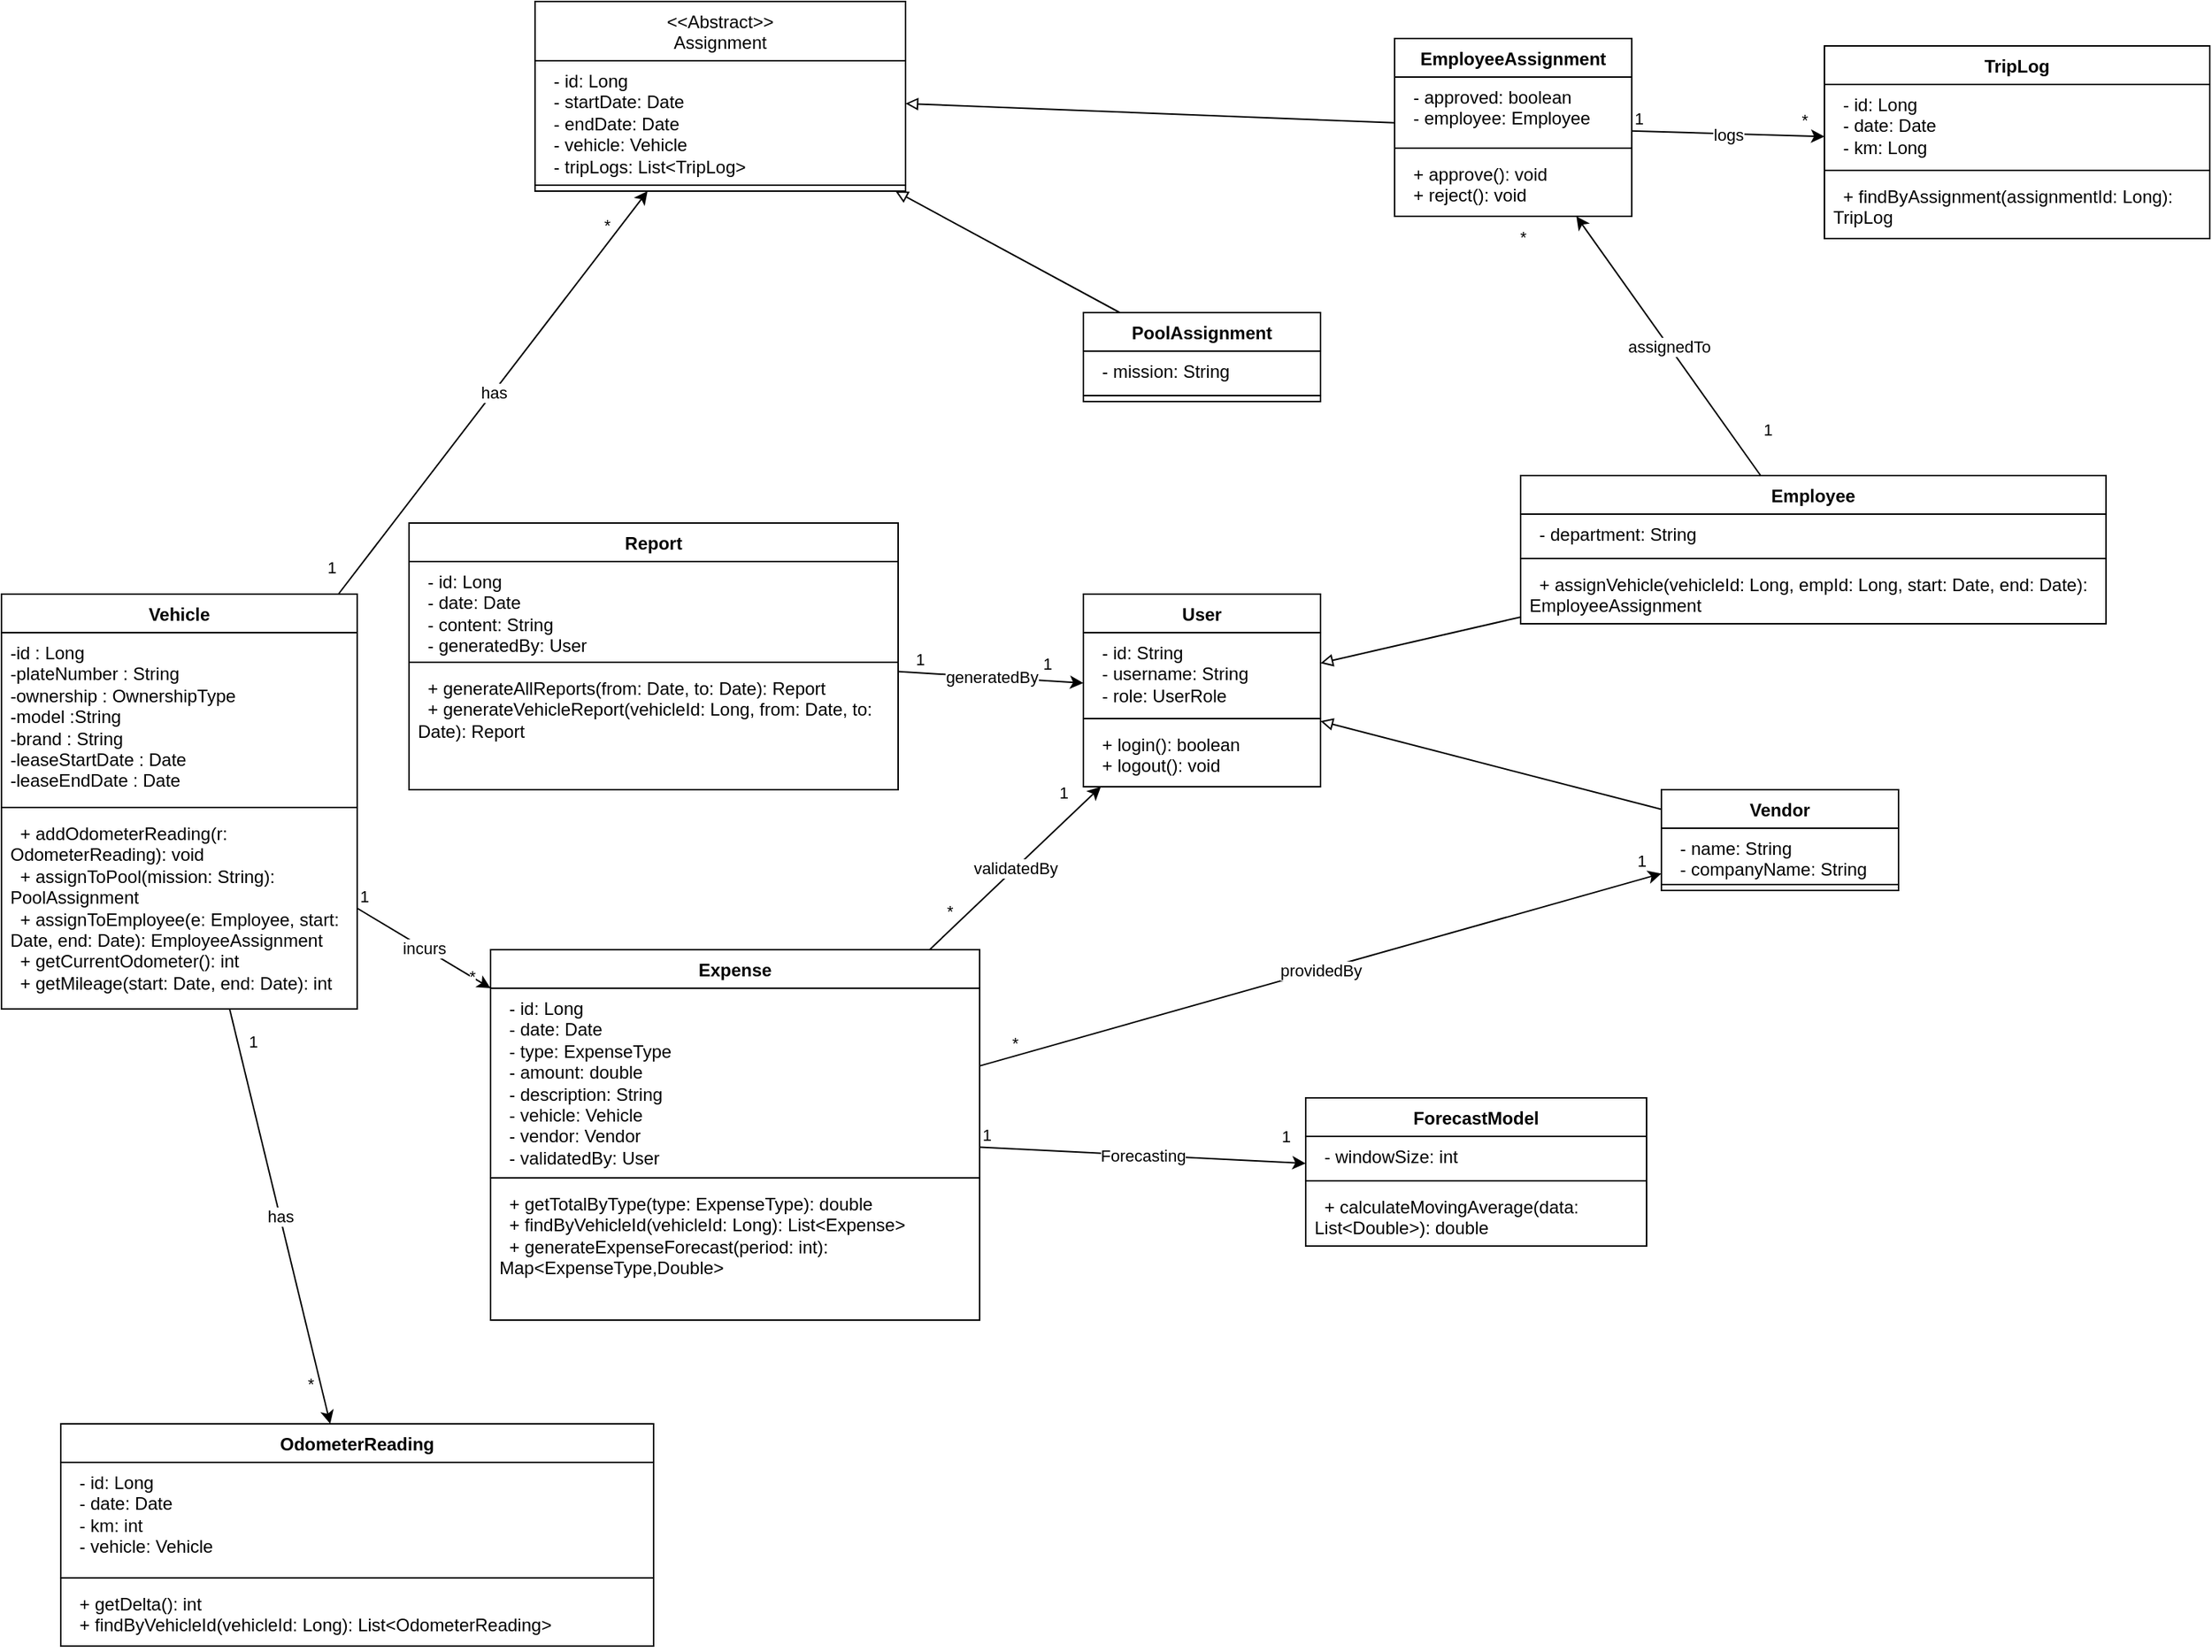 <mxfile version="27.0.3">
  <diagram name="Page-1" id="mmaIU_BT3ZasT8Kuqj6s">
    <mxGraphModel dx="1289" dy="1815" grid="1" gridSize="10" guides="1" tooltips="1" connect="1" arrows="1" fold="1" page="1" pageScale="1" pageWidth="850" pageHeight="1100" math="0" shadow="0">
      <root>
        <mxCell id="0" />
        <mxCell id="1" parent="0" />
        <mxCell id="Icxeci1pG1sWBom1-_w5-1" value="Vehicle" style="swimlane;fontStyle=1;align=center;verticalAlign=top;childLayout=stackLayout;horizontal=1;startSize=26;horizontalStack=0;resizeParent=1;resizeParentMax=0;resizeLast=0;collapsible=1;marginBottom=0;whiteSpace=wrap;html=1;" vertex="1" parent="1">
          <mxGeometry x="120" width="240" height="280" as="geometry" />
        </mxCell>
        <mxCell id="Icxeci1pG1sWBom1-_w5-2" value="-id : Long&lt;div&gt;-plateNumber : String&lt;/div&gt;&lt;div&gt;-ownership : OwnershipType&lt;/div&gt;&lt;div&gt;-model :String&lt;/div&gt;&lt;div&gt;-brand : String&lt;/div&gt;&lt;div&gt;-leaseStartDate : Date&lt;/div&gt;&lt;div&gt;-leaseEndDate : Date&lt;/div&gt;" style="text;strokeColor=none;fillColor=none;align=left;verticalAlign=top;spacingLeft=4;spacingRight=4;overflow=hidden;rotatable=0;points=[[0,0.5],[1,0.5]];portConstraint=eastwest;whiteSpace=wrap;html=1;" vertex="1" parent="Icxeci1pG1sWBom1-_w5-1">
          <mxGeometry y="26" width="240" height="114" as="geometry" />
        </mxCell>
        <mxCell id="Icxeci1pG1sWBom1-_w5-113" value="" style="line;strokeWidth=1;fillColor=none;align=left;verticalAlign=middle;spacingTop=-1;spacingLeft=3;spacingRight=3;rotatable=0;labelPosition=right;points=[];portConstraint=eastwest;strokeColor=inherit;" vertex="1" parent="Icxeci1pG1sWBom1-_w5-1">
          <mxGeometry y="140" width="240" height="8" as="geometry" />
        </mxCell>
        <mxCell id="Icxeci1pG1sWBom1-_w5-112" value="&lt;div&gt;&amp;nbsp; + addOdometerReading(r: OdometerReading): void&lt;/div&gt;&lt;div&gt;&amp;nbsp; + assignToPool(mission: String): PoolAssignment&lt;/div&gt;&lt;div&gt;&amp;nbsp; + assignToEmployee(e: Employee, start: Date, end: Date): EmployeeAssignment&lt;/div&gt;&lt;div&gt;&amp;nbsp; + getCurrentOdometer(): int&lt;/div&gt;&lt;div&gt;&amp;nbsp; + getMileage(start: Date, end: Date): int&lt;/div&gt;" style="text;strokeColor=none;fillColor=none;align=left;verticalAlign=top;spacingLeft=4;spacingRight=4;overflow=hidden;rotatable=0;points=[[0,0.5],[1,0.5]];portConstraint=eastwest;whiteSpace=wrap;html=1;" vertex="1" parent="Icxeci1pG1sWBom1-_w5-1">
          <mxGeometry y="148" width="240" height="132" as="geometry" />
        </mxCell>
        <mxCell id="Icxeci1pG1sWBom1-_w5-5" value="Report" style="swimlane;fontStyle=1;align=center;verticalAlign=top;childLayout=stackLayout;horizontal=1;startSize=26;horizontalStack=0;resizeParent=1;resizeParentMax=0;resizeLast=0;collapsible=1;marginBottom=0;whiteSpace=wrap;html=1;" vertex="1" parent="1">
          <mxGeometry x="395" y="-48" width="330" height="180" as="geometry" />
        </mxCell>
        <mxCell id="Icxeci1pG1sWBom1-_w5-6" value="&lt;div&gt;&amp;nbsp; - id: Long&lt;/div&gt;&lt;div&gt;&amp;nbsp; - date: Date&lt;/div&gt;&lt;div&gt;&amp;nbsp; - content: String&lt;/div&gt;&lt;div&gt;&amp;nbsp; - generatedBy: User&lt;/div&gt;" style="text;strokeColor=none;fillColor=none;align=left;verticalAlign=top;spacingLeft=4;spacingRight=4;overflow=hidden;rotatable=0;points=[[0,0.5],[1,0.5]];portConstraint=eastwest;whiteSpace=wrap;html=1;" vertex="1" parent="Icxeci1pG1sWBom1-_w5-5">
          <mxGeometry y="26" width="330" height="64" as="geometry" />
        </mxCell>
        <mxCell id="Icxeci1pG1sWBom1-_w5-7" value="" style="line;strokeWidth=1;fillColor=none;align=left;verticalAlign=middle;spacingTop=-1;spacingLeft=3;spacingRight=3;rotatable=0;labelPosition=right;points=[];portConstraint=eastwest;strokeColor=inherit;" vertex="1" parent="Icxeci1pG1sWBom1-_w5-5">
          <mxGeometry y="90" width="330" height="8" as="geometry" />
        </mxCell>
        <mxCell id="Icxeci1pG1sWBom1-_w5-114" value="&lt;div&gt;&amp;nbsp; + generateAllReports(from: Date, to: Date): Report&lt;/div&gt;&lt;div&gt;&amp;nbsp; + generateVehicleReport(vehicleId: Long, from: Date, to: Date): Report&lt;/div&gt;" style="text;strokeColor=none;fillColor=none;align=left;verticalAlign=top;spacingLeft=4;spacingRight=4;overflow=hidden;rotatable=0;points=[[0,0.5],[1,0.5]];portConstraint=eastwest;whiteSpace=wrap;html=1;" vertex="1" parent="Icxeci1pG1sWBom1-_w5-5">
          <mxGeometry y="98" width="330" height="82" as="geometry" />
        </mxCell>
        <mxCell id="Icxeci1pG1sWBom1-_w5-13" value="&lt;span style=&quot;font-weight: normal;&quot;&gt;&amp;lt;&amp;lt;Abstract&amp;gt;&amp;gt;&lt;/span&gt;&lt;div&gt;&lt;span style=&quot;font-weight: normal;&quot;&gt;Assignment&lt;/span&gt;&lt;/div&gt;" style="swimlane;fontStyle=1;align=center;verticalAlign=top;childLayout=stackLayout;horizontal=1;startSize=40;horizontalStack=0;resizeParent=1;resizeParentMax=0;resizeLast=0;collapsible=1;marginBottom=0;whiteSpace=wrap;html=1;" vertex="1" parent="1">
          <mxGeometry x="480" y="-400" width="250" height="128" as="geometry" />
        </mxCell>
        <mxCell id="Icxeci1pG1sWBom1-_w5-14" value="&lt;div&gt;&amp;nbsp; - id: Long&lt;/div&gt;&lt;div&gt;&amp;nbsp; - startDate: Date&lt;/div&gt;&lt;div&gt;&amp;nbsp; - endDate: Date&lt;/div&gt;&lt;div&gt;&amp;nbsp; - vehicle: Vehicle&lt;/div&gt;&lt;div&gt;&amp;nbsp; - tripLogs: List&amp;lt;TripLog&amp;gt;&lt;/div&gt;" style="text;strokeColor=none;fillColor=none;align=left;verticalAlign=top;spacingLeft=4;spacingRight=4;overflow=hidden;rotatable=0;points=[[0,0.5],[1,0.5]];portConstraint=eastwest;whiteSpace=wrap;html=1;" vertex="1" parent="Icxeci1pG1sWBom1-_w5-13">
          <mxGeometry y="40" width="250" height="80" as="geometry" />
        </mxCell>
        <mxCell id="Icxeci1pG1sWBom1-_w5-15" value="" style="line;strokeWidth=1;fillColor=none;align=left;verticalAlign=middle;spacingTop=-1;spacingLeft=3;spacingRight=3;rotatable=0;labelPosition=right;points=[];portConstraint=eastwest;strokeColor=inherit;" vertex="1" parent="Icxeci1pG1sWBom1-_w5-13">
          <mxGeometry y="120" width="250" height="8" as="geometry" />
        </mxCell>
        <mxCell id="Icxeci1pG1sWBom1-_w5-17" value="OdometerReading" style="swimlane;fontStyle=1;align=center;verticalAlign=top;childLayout=stackLayout;horizontal=1;startSize=26;horizontalStack=0;resizeParent=1;resizeParentMax=0;resizeLast=0;collapsible=1;marginBottom=0;whiteSpace=wrap;html=1;" vertex="1" parent="1">
          <mxGeometry x="160" y="560" width="400" height="150" as="geometry" />
        </mxCell>
        <mxCell id="Icxeci1pG1sWBom1-_w5-18" value="&lt;div&gt;&amp;nbsp; - id: Long&lt;/div&gt;&lt;div&gt;&amp;nbsp; - date: Date&lt;/div&gt;&lt;div&gt;&amp;nbsp; - km: int&lt;/div&gt;&lt;div&gt;&amp;nbsp; - vehicle: Vehicle&lt;/div&gt;" style="text;strokeColor=none;fillColor=none;align=left;verticalAlign=top;spacingLeft=4;spacingRight=4;overflow=hidden;rotatable=0;points=[[0,0.5],[1,0.5]];portConstraint=eastwest;whiteSpace=wrap;html=1;" vertex="1" parent="Icxeci1pG1sWBom1-_w5-17">
          <mxGeometry y="26" width="400" height="74" as="geometry" />
        </mxCell>
        <mxCell id="Icxeci1pG1sWBom1-_w5-19" value="" style="line;strokeWidth=1;fillColor=none;align=left;verticalAlign=middle;spacingTop=-1;spacingLeft=3;spacingRight=3;rotatable=0;labelPosition=right;points=[];portConstraint=eastwest;strokeColor=inherit;" vertex="1" parent="Icxeci1pG1sWBom1-_w5-17">
          <mxGeometry y="100" width="400" height="8" as="geometry" />
        </mxCell>
        <mxCell id="Icxeci1pG1sWBom1-_w5-116" value="&lt;div&gt;&amp;nbsp; + getDelta(): int&lt;/div&gt;&lt;div&gt;&amp;nbsp; + findByVehicleId(vehicleId: Long): List&amp;lt;OdometerReading&amp;gt;&lt;/div&gt;" style="text;strokeColor=none;fillColor=none;align=left;verticalAlign=top;spacingLeft=4;spacingRight=4;overflow=hidden;rotatable=0;points=[[0,0.5],[1,0.5]];portConstraint=eastwest;whiteSpace=wrap;html=1;" vertex="1" parent="Icxeci1pG1sWBom1-_w5-17">
          <mxGeometry y="108" width="400" height="42" as="geometry" />
        </mxCell>
        <mxCell id="Icxeci1pG1sWBom1-_w5-21" value="User" style="swimlane;fontStyle=1;align=center;verticalAlign=top;childLayout=stackLayout;horizontal=1;startSize=26;horizontalStack=0;resizeParent=1;resizeParentMax=0;resizeLast=0;collapsible=1;marginBottom=0;whiteSpace=wrap;html=1;" vertex="1" parent="1">
          <mxGeometry x="850" width="160" height="130" as="geometry" />
        </mxCell>
        <mxCell id="Icxeci1pG1sWBom1-_w5-22" value="&lt;div&gt;&amp;nbsp; - id: String&lt;/div&gt;&lt;div&gt;&amp;nbsp; - username: String&lt;/div&gt;&lt;div&gt;&amp;nbsp; - role: UserRole&lt;/div&gt;" style="text;strokeColor=none;fillColor=none;align=left;verticalAlign=top;spacingLeft=4;spacingRight=4;overflow=hidden;rotatable=0;points=[[0,0.5],[1,0.5]];portConstraint=eastwest;whiteSpace=wrap;html=1;" vertex="1" parent="Icxeci1pG1sWBom1-_w5-21">
          <mxGeometry y="26" width="160" height="54" as="geometry" />
        </mxCell>
        <mxCell id="Icxeci1pG1sWBom1-_w5-23" value="" style="line;strokeWidth=1;fillColor=none;align=left;verticalAlign=middle;spacingTop=-1;spacingLeft=3;spacingRight=3;rotatable=0;labelPosition=right;points=[];portConstraint=eastwest;strokeColor=inherit;" vertex="1" parent="Icxeci1pG1sWBom1-_w5-21">
          <mxGeometry y="80" width="160" height="8" as="geometry" />
        </mxCell>
        <mxCell id="Icxeci1pG1sWBom1-_w5-117" value="&lt;div&gt;&amp;nbsp; + login(): boolean&lt;/div&gt;&lt;div&gt;&amp;nbsp; + logout(): void&lt;/div&gt;" style="text;strokeColor=none;fillColor=none;align=left;verticalAlign=top;spacingLeft=4;spacingRight=4;overflow=hidden;rotatable=0;points=[[0,0.5],[1,0.5]];portConstraint=eastwest;whiteSpace=wrap;html=1;" vertex="1" parent="Icxeci1pG1sWBom1-_w5-21">
          <mxGeometry y="88" width="160" height="42" as="geometry" />
        </mxCell>
        <mxCell id="Icxeci1pG1sWBom1-_w5-25" value="Expense" style="swimlane;fontStyle=1;align=center;verticalAlign=top;childLayout=stackLayout;horizontal=1;startSize=26;horizontalStack=0;resizeParent=1;resizeParentMax=0;resizeLast=0;collapsible=1;marginBottom=0;whiteSpace=wrap;html=1;" vertex="1" parent="1">
          <mxGeometry x="450" y="240" width="330" height="250" as="geometry" />
        </mxCell>
        <mxCell id="Icxeci1pG1sWBom1-_w5-26" value="&lt;div&gt;&amp;nbsp; - id: Long&lt;/div&gt;&lt;div&gt;&amp;nbsp; - date: Date&lt;/div&gt;&lt;div&gt;&amp;nbsp; - type: ExpenseType&lt;/div&gt;&lt;div&gt;&amp;nbsp; - amount: double&lt;/div&gt;&lt;div&gt;&amp;nbsp; - description: String&lt;/div&gt;&lt;div&gt;&amp;nbsp; - vehicle: Vehicle&lt;/div&gt;&lt;div&gt;&amp;nbsp; - vendor: Vendor&lt;/div&gt;&lt;div&gt;&amp;nbsp; - validatedBy: User&lt;/div&gt;" style="text;strokeColor=none;fillColor=none;align=left;verticalAlign=top;spacingLeft=4;spacingRight=4;overflow=hidden;rotatable=0;points=[[0,0.5],[1,0.5]];portConstraint=eastwest;whiteSpace=wrap;html=1;" vertex="1" parent="Icxeci1pG1sWBom1-_w5-25">
          <mxGeometry y="26" width="330" height="124" as="geometry" />
        </mxCell>
        <mxCell id="Icxeci1pG1sWBom1-_w5-27" value="" style="line;strokeWidth=1;fillColor=none;align=left;verticalAlign=middle;spacingTop=-1;spacingLeft=3;spacingRight=3;rotatable=0;labelPosition=right;points=[];portConstraint=eastwest;strokeColor=inherit;" vertex="1" parent="Icxeci1pG1sWBom1-_w5-25">
          <mxGeometry y="150" width="330" height="8" as="geometry" />
        </mxCell>
        <mxCell id="Icxeci1pG1sWBom1-_w5-115" value="&lt;div&gt;&amp;nbsp; + getTotalByType(type: ExpenseType): double&lt;/div&gt;&lt;div&gt;&amp;nbsp; + findByVehicleId(vehicleId: Long): List&amp;lt;Expense&amp;gt;&lt;/div&gt;&lt;div&gt;&amp;nbsp; + generateExpenseForecast(period: int): Map&amp;lt;ExpenseType,Double&amp;gt;&lt;/div&gt;" style="text;strokeColor=none;fillColor=none;align=left;verticalAlign=top;spacingLeft=4;spacingRight=4;overflow=hidden;rotatable=0;points=[[0,0.5],[1,0.5]];portConstraint=eastwest;whiteSpace=wrap;html=1;" vertex="1" parent="Icxeci1pG1sWBom1-_w5-25">
          <mxGeometry y="158" width="330" height="92" as="geometry" />
        </mxCell>
        <mxCell id="Icxeci1pG1sWBom1-_w5-29" value="EmployeeAssignment" style="swimlane;fontStyle=1;align=center;verticalAlign=top;childLayout=stackLayout;horizontal=1;startSize=26;horizontalStack=0;resizeParent=1;resizeParentMax=0;resizeLast=0;collapsible=1;marginBottom=0;whiteSpace=wrap;html=1;" vertex="1" parent="1">
          <mxGeometry x="1060" y="-375" width="160" height="120" as="geometry" />
        </mxCell>
        <mxCell id="Icxeci1pG1sWBom1-_w5-30" value="&lt;div&gt;&amp;nbsp; - approved: boolean&lt;/div&gt;&lt;div&gt;&amp;nbsp; - employee: Employee&lt;/div&gt;" style="text;strokeColor=none;fillColor=none;align=left;verticalAlign=top;spacingLeft=4;spacingRight=4;overflow=hidden;rotatable=0;points=[[0,0.5],[1,0.5]];portConstraint=eastwest;whiteSpace=wrap;html=1;" vertex="1" parent="Icxeci1pG1sWBom1-_w5-29">
          <mxGeometry y="26" width="160" height="44" as="geometry" />
        </mxCell>
        <mxCell id="Icxeci1pG1sWBom1-_w5-31" value="" style="line;strokeWidth=1;fillColor=none;align=left;verticalAlign=middle;spacingTop=-1;spacingLeft=3;spacingRight=3;rotatable=0;labelPosition=right;points=[];portConstraint=eastwest;strokeColor=inherit;" vertex="1" parent="Icxeci1pG1sWBom1-_w5-29">
          <mxGeometry y="70" width="160" height="8" as="geometry" />
        </mxCell>
        <mxCell id="Icxeci1pG1sWBom1-_w5-121" value="&lt;div&gt;&amp;nbsp; + approve(): void&lt;/div&gt;&lt;div&gt;&amp;nbsp; + reject(): void&lt;/div&gt;" style="text;strokeColor=none;fillColor=none;align=left;verticalAlign=top;spacingLeft=4;spacingRight=4;overflow=hidden;rotatable=0;points=[[0,0.5],[1,0.5]];portConstraint=eastwest;whiteSpace=wrap;html=1;" vertex="1" parent="Icxeci1pG1sWBom1-_w5-29">
          <mxGeometry y="78" width="160" height="42" as="geometry" />
        </mxCell>
        <mxCell id="Icxeci1pG1sWBom1-_w5-33" value="PoolAssignment" style="swimlane;fontStyle=1;align=center;verticalAlign=top;childLayout=stackLayout;horizontal=1;startSize=26;horizontalStack=0;resizeParent=1;resizeParentMax=0;resizeLast=0;collapsible=1;marginBottom=0;whiteSpace=wrap;html=1;" vertex="1" parent="1">
          <mxGeometry x="850" y="-190" width="160" height="60" as="geometry" />
        </mxCell>
        <mxCell id="Icxeci1pG1sWBom1-_w5-34" value="&amp;nbsp; - mission: String" style="text;strokeColor=none;fillColor=none;align=left;verticalAlign=top;spacingLeft=4;spacingRight=4;overflow=hidden;rotatable=0;points=[[0,0.5],[1,0.5]];portConstraint=eastwest;whiteSpace=wrap;html=1;" vertex="1" parent="Icxeci1pG1sWBom1-_w5-33">
          <mxGeometry y="26" width="160" height="26" as="geometry" />
        </mxCell>
        <mxCell id="Icxeci1pG1sWBom1-_w5-35" value="" style="line;strokeWidth=1;fillColor=none;align=left;verticalAlign=middle;spacingTop=-1;spacingLeft=3;spacingRight=3;rotatable=0;labelPosition=right;points=[];portConstraint=eastwest;strokeColor=inherit;" vertex="1" parent="Icxeci1pG1sWBom1-_w5-33">
          <mxGeometry y="52" width="160" height="8" as="geometry" />
        </mxCell>
        <mxCell id="Icxeci1pG1sWBom1-_w5-45" value="ForecastModel" style="swimlane;fontStyle=1;align=center;verticalAlign=top;childLayout=stackLayout;horizontal=1;startSize=26;horizontalStack=0;resizeParent=1;resizeParentMax=0;resizeLast=0;collapsible=1;marginBottom=0;whiteSpace=wrap;html=1;" vertex="1" parent="1">
          <mxGeometry x="1000" y="340" width="230" height="100" as="geometry" />
        </mxCell>
        <mxCell id="Icxeci1pG1sWBom1-_w5-46" value="&amp;nbsp; - windowSize: int" style="text;strokeColor=none;fillColor=none;align=left;verticalAlign=top;spacingLeft=4;spacingRight=4;overflow=hidden;rotatable=0;points=[[0,0.5],[1,0.5]];portConstraint=eastwest;whiteSpace=wrap;html=1;" vertex="1" parent="Icxeci1pG1sWBom1-_w5-45">
          <mxGeometry y="26" width="230" height="26" as="geometry" />
        </mxCell>
        <mxCell id="Icxeci1pG1sWBom1-_w5-47" value="" style="line;strokeWidth=1;fillColor=none;align=left;verticalAlign=middle;spacingTop=-1;spacingLeft=3;spacingRight=3;rotatable=0;labelPosition=right;points=[];portConstraint=eastwest;strokeColor=inherit;" vertex="1" parent="Icxeci1pG1sWBom1-_w5-45">
          <mxGeometry y="52" width="230" height="8" as="geometry" />
        </mxCell>
        <mxCell id="Icxeci1pG1sWBom1-_w5-122" value="&amp;nbsp; + calculateMovingAverage(data: List&amp;lt;Double&amp;gt;): double" style="text;strokeColor=none;fillColor=none;align=left;verticalAlign=top;spacingLeft=4;spacingRight=4;overflow=hidden;rotatable=0;points=[[0,0.5],[1,0.5]];portConstraint=eastwest;whiteSpace=wrap;html=1;" vertex="1" parent="Icxeci1pG1sWBom1-_w5-45">
          <mxGeometry y="60" width="230" height="40" as="geometry" />
        </mxCell>
        <mxCell id="Icxeci1pG1sWBom1-_w5-53" value="Employee" style="swimlane;fontStyle=1;align=center;verticalAlign=top;childLayout=stackLayout;horizontal=1;startSize=26;horizontalStack=0;resizeParent=1;resizeParentMax=0;resizeLast=0;collapsible=1;marginBottom=0;whiteSpace=wrap;html=1;" vertex="1" parent="1">
          <mxGeometry x="1145" y="-80" width="395" height="100" as="geometry" />
        </mxCell>
        <mxCell id="Icxeci1pG1sWBom1-_w5-54" value="&amp;nbsp; - department: String" style="text;strokeColor=none;fillColor=none;align=left;verticalAlign=top;spacingLeft=4;spacingRight=4;overflow=hidden;rotatable=0;points=[[0,0.5],[1,0.5]];portConstraint=eastwest;whiteSpace=wrap;html=1;" vertex="1" parent="Icxeci1pG1sWBom1-_w5-53">
          <mxGeometry y="26" width="395" height="26" as="geometry" />
        </mxCell>
        <mxCell id="Icxeci1pG1sWBom1-_w5-55" value="" style="line;strokeWidth=1;fillColor=none;align=left;verticalAlign=middle;spacingTop=-1;spacingLeft=3;spacingRight=3;rotatable=0;labelPosition=right;points=[];portConstraint=eastwest;strokeColor=inherit;" vertex="1" parent="Icxeci1pG1sWBom1-_w5-53">
          <mxGeometry y="52" width="395" height="8" as="geometry" />
        </mxCell>
        <mxCell id="Icxeci1pG1sWBom1-_w5-118" value="&amp;nbsp; + assignVehicle(vehicleId: Long, empId: Long, start: Date, end: Date): EmployeeAssignment" style="text;strokeColor=none;fillColor=none;align=left;verticalAlign=top;spacingLeft=4;spacingRight=4;overflow=hidden;rotatable=0;points=[[0,0.5],[1,0.5]];portConstraint=eastwest;whiteSpace=wrap;html=1;" vertex="1" parent="Icxeci1pG1sWBom1-_w5-53">
          <mxGeometry y="60" width="395" height="40" as="geometry" />
        </mxCell>
        <mxCell id="Icxeci1pG1sWBom1-_w5-57" value="Vendor" style="swimlane;fontStyle=1;align=center;verticalAlign=top;childLayout=stackLayout;horizontal=1;startSize=26;horizontalStack=0;resizeParent=1;resizeParentMax=0;resizeLast=0;collapsible=1;marginBottom=0;whiteSpace=wrap;html=1;" vertex="1" parent="1">
          <mxGeometry x="1240" y="132" width="160" height="68" as="geometry" />
        </mxCell>
        <mxCell id="Icxeci1pG1sWBom1-_w5-58" value="&lt;div&gt;&amp;nbsp; - name: String&lt;/div&gt;&lt;div&gt;&amp;nbsp; - companyName: String&lt;/div&gt;" style="text;strokeColor=none;fillColor=none;align=left;verticalAlign=top;spacingLeft=4;spacingRight=4;overflow=hidden;rotatable=0;points=[[0,0.5],[1,0.5]];portConstraint=eastwest;whiteSpace=wrap;html=1;" vertex="1" parent="Icxeci1pG1sWBom1-_w5-57">
          <mxGeometry y="26" width="160" height="34" as="geometry" />
        </mxCell>
        <mxCell id="Icxeci1pG1sWBom1-_w5-59" value="" style="line;strokeWidth=1;fillColor=none;align=left;verticalAlign=middle;spacingTop=-1;spacingLeft=3;spacingRight=3;rotatable=0;labelPosition=right;points=[];portConstraint=eastwest;strokeColor=inherit;" vertex="1" parent="Icxeci1pG1sWBom1-_w5-57">
          <mxGeometry y="60" width="160" height="8" as="geometry" />
        </mxCell>
        <mxCell id="Icxeci1pG1sWBom1-_w5-61" value="TripLog" style="swimlane;fontStyle=1;align=center;verticalAlign=top;childLayout=stackLayout;horizontal=1;startSize=26;horizontalStack=0;resizeParent=1;resizeParentMax=0;resizeLast=0;collapsible=1;marginBottom=0;whiteSpace=wrap;html=1;" vertex="1" parent="1">
          <mxGeometry x="1350" y="-370" width="260" height="130" as="geometry" />
        </mxCell>
        <mxCell id="Icxeci1pG1sWBom1-_w5-62" value="&lt;div&gt;&amp;nbsp; - id: Long&lt;/div&gt;&lt;div&gt;&amp;nbsp; - date: Date&lt;/div&gt;&lt;div&gt;&amp;nbsp; - km: Long&lt;/div&gt;" style="text;strokeColor=none;fillColor=none;align=left;verticalAlign=top;spacingLeft=4;spacingRight=4;overflow=hidden;rotatable=0;points=[[0,0.5],[1,0.5]];portConstraint=eastwest;whiteSpace=wrap;html=1;" vertex="1" parent="Icxeci1pG1sWBom1-_w5-61">
          <mxGeometry y="26" width="260" height="54" as="geometry" />
        </mxCell>
        <mxCell id="Icxeci1pG1sWBom1-_w5-63" value="" style="line;strokeWidth=1;fillColor=none;align=left;verticalAlign=middle;spacingTop=-1;spacingLeft=3;spacingRight=3;rotatable=0;labelPosition=right;points=[];portConstraint=eastwest;strokeColor=inherit;" vertex="1" parent="Icxeci1pG1sWBom1-_w5-61">
          <mxGeometry y="80" width="260" height="8" as="geometry" />
        </mxCell>
        <mxCell id="Icxeci1pG1sWBom1-_w5-120" value="&amp;nbsp; + findByAssignment(assignmentId: Long): TripLog" style="text;strokeColor=none;fillColor=none;align=left;verticalAlign=top;spacingLeft=4;spacingRight=4;overflow=hidden;rotatable=0;points=[[0,0.5],[1,0.5]];portConstraint=eastwest;whiteSpace=wrap;html=1;" vertex="1" parent="Icxeci1pG1sWBom1-_w5-61">
          <mxGeometry y="88" width="260" height="42" as="geometry" />
        </mxCell>
        <mxCell id="Icxeci1pG1sWBom1-_w5-69" value="" style="endArrow=classic;html=1;rounded=0;" edge="1" parent="1" source="Icxeci1pG1sWBom1-_w5-1" target="Icxeci1pG1sWBom1-_w5-25">
          <mxGeometry relative="1" as="geometry">
            <mxPoint x="290" y="270" as="sourcePoint" />
            <mxPoint x="450" y="270" as="targetPoint" />
          </mxGeometry>
        </mxCell>
        <mxCell id="Icxeci1pG1sWBom1-_w5-70" value="incurs" style="edgeLabel;resizable=0;html=1;;align=center;verticalAlign=middle;" connectable="0" vertex="1" parent="Icxeci1pG1sWBom1-_w5-69">
          <mxGeometry relative="1" as="geometry" />
        </mxCell>
        <mxCell id="Icxeci1pG1sWBom1-_w5-71" value="1" style="edgeLabel;resizable=0;html=1;;align=left;verticalAlign=bottom;" connectable="0" vertex="1" parent="Icxeci1pG1sWBom1-_w5-69">
          <mxGeometry x="-1" relative="1" as="geometry" />
        </mxCell>
        <mxCell id="Icxeci1pG1sWBom1-_w5-72" value="*" style="edgeLabel;resizable=0;html=1;;align=right;verticalAlign=bottom;" connectable="0" vertex="1" parent="Icxeci1pG1sWBom1-_w5-69">
          <mxGeometry x="1" relative="1" as="geometry">
            <mxPoint x="-10" as="offset" />
          </mxGeometry>
        </mxCell>
        <mxCell id="Icxeci1pG1sWBom1-_w5-73" value="" style="endArrow=classic;html=1;rounded=0;" edge="1" parent="1" source="Icxeci1pG1sWBom1-_w5-1" target="Icxeci1pG1sWBom1-_w5-17">
          <mxGeometry relative="1" as="geometry">
            <mxPoint x="250" y="470" as="sourcePoint" />
            <mxPoint x="410" y="470" as="targetPoint" />
          </mxGeometry>
        </mxCell>
        <mxCell id="Icxeci1pG1sWBom1-_w5-74" value="has" style="edgeLabel;resizable=0;html=1;;align=center;verticalAlign=middle;" connectable="0" vertex="1" parent="Icxeci1pG1sWBom1-_w5-73">
          <mxGeometry relative="1" as="geometry" />
        </mxCell>
        <mxCell id="Icxeci1pG1sWBom1-_w5-75" value="1" style="edgeLabel;resizable=0;html=1;;align=left;verticalAlign=bottom;" connectable="0" vertex="1" parent="Icxeci1pG1sWBom1-_w5-73">
          <mxGeometry x="-1" relative="1" as="geometry">
            <mxPoint x="11" y="30" as="offset" />
          </mxGeometry>
        </mxCell>
        <mxCell id="Icxeci1pG1sWBom1-_w5-76" value="*" style="edgeLabel;resizable=0;html=1;;align=right;verticalAlign=bottom;" connectable="0" vertex="1" parent="Icxeci1pG1sWBom1-_w5-73">
          <mxGeometry x="1" relative="1" as="geometry">
            <mxPoint x="-10" y="-18" as="offset" />
          </mxGeometry>
        </mxCell>
        <mxCell id="Icxeci1pG1sWBom1-_w5-77" value="" style="endArrow=classic;html=1;rounded=0;" edge="1" parent="1" source="Icxeci1pG1sWBom1-_w5-1" target="Icxeci1pG1sWBom1-_w5-13">
          <mxGeometry relative="1" as="geometry">
            <mxPoint x="200" y="60" as="sourcePoint" />
            <mxPoint x="360" y="60" as="targetPoint" />
          </mxGeometry>
        </mxCell>
        <mxCell id="Icxeci1pG1sWBom1-_w5-78" value="has" style="edgeLabel;resizable=0;html=1;;align=center;verticalAlign=middle;" connectable="0" vertex="1" parent="Icxeci1pG1sWBom1-_w5-77">
          <mxGeometry relative="1" as="geometry" />
        </mxCell>
        <mxCell id="Icxeci1pG1sWBom1-_w5-79" value="1" style="edgeLabel;resizable=0;html=1;;align=left;verticalAlign=bottom;" connectable="0" vertex="1" parent="Icxeci1pG1sWBom1-_w5-77">
          <mxGeometry x="-1" relative="1" as="geometry">
            <mxPoint x="-9" y="-10" as="offset" />
          </mxGeometry>
        </mxCell>
        <mxCell id="Icxeci1pG1sWBom1-_w5-80" value="*" style="edgeLabel;resizable=0;html=1;;align=right;verticalAlign=bottom;" connectable="0" vertex="1" parent="Icxeci1pG1sWBom1-_w5-77">
          <mxGeometry x="1" relative="1" as="geometry">
            <mxPoint x="-25" y="32" as="offset" />
          </mxGeometry>
        </mxCell>
        <mxCell id="Icxeci1pG1sWBom1-_w5-83" value="" style="endArrow=classic;html=1;rounded=0;" edge="1" parent="1" source="Icxeci1pG1sWBom1-_w5-25" target="Icxeci1pG1sWBom1-_w5-57">
          <mxGeometry relative="1" as="geometry">
            <mxPoint x="860" y="490" as="sourcePoint" />
            <mxPoint x="1020" y="490" as="targetPoint" />
          </mxGeometry>
        </mxCell>
        <mxCell id="Icxeci1pG1sWBom1-_w5-84" value="providedBy" style="edgeLabel;resizable=0;html=1;;align=center;verticalAlign=middle;" connectable="0" vertex="1" parent="Icxeci1pG1sWBom1-_w5-83">
          <mxGeometry relative="1" as="geometry" />
        </mxCell>
        <mxCell id="Icxeci1pG1sWBom1-_w5-85" value="*" style="edgeLabel;resizable=0;html=1;;align=left;verticalAlign=bottom;" connectable="0" vertex="1" parent="Icxeci1pG1sWBom1-_w5-83">
          <mxGeometry x="-1" relative="1" as="geometry">
            <mxPoint x="20" y="-7" as="offset" />
          </mxGeometry>
        </mxCell>
        <mxCell id="Icxeci1pG1sWBom1-_w5-86" value="1" style="edgeLabel;resizable=0;html=1;;align=right;verticalAlign=bottom;" connectable="0" vertex="1" parent="Icxeci1pG1sWBom1-_w5-83">
          <mxGeometry x="1" relative="1" as="geometry">
            <mxPoint x="-10" as="offset" />
          </mxGeometry>
        </mxCell>
        <mxCell id="Icxeci1pG1sWBom1-_w5-87" value="" style="endArrow=classic;html=1;rounded=0;" edge="1" parent="1" source="Icxeci1pG1sWBom1-_w5-25" target="Icxeci1pG1sWBom1-_w5-45">
          <mxGeometry relative="1" as="geometry">
            <mxPoint x="760" y="440" as="sourcePoint" />
            <mxPoint x="920" y="440" as="targetPoint" />
          </mxGeometry>
        </mxCell>
        <mxCell id="Icxeci1pG1sWBom1-_w5-88" value="Forecasting" style="edgeLabel;resizable=0;html=1;;align=center;verticalAlign=middle;" connectable="0" vertex="1" parent="Icxeci1pG1sWBom1-_w5-87">
          <mxGeometry relative="1" as="geometry" />
        </mxCell>
        <mxCell id="Icxeci1pG1sWBom1-_w5-89" value="1" style="edgeLabel;resizable=0;html=1;;align=left;verticalAlign=bottom;" connectable="0" vertex="1" parent="Icxeci1pG1sWBom1-_w5-87">
          <mxGeometry x="-1" relative="1" as="geometry" />
        </mxCell>
        <mxCell id="Icxeci1pG1sWBom1-_w5-90" value="1" style="edgeLabel;resizable=0;html=1;;align=right;verticalAlign=bottom;" connectable="0" vertex="1" parent="Icxeci1pG1sWBom1-_w5-87">
          <mxGeometry x="1" relative="1" as="geometry">
            <mxPoint x="-10" y="-10" as="offset" />
          </mxGeometry>
        </mxCell>
        <mxCell id="Icxeci1pG1sWBom1-_w5-91" value="" style="endArrow=classic;html=1;rounded=0;" edge="1" parent="1" source="Icxeci1pG1sWBom1-_w5-25" target="Icxeci1pG1sWBom1-_w5-21">
          <mxGeometry relative="1" as="geometry">
            <mxPoint x="690" y="150" as="sourcePoint" />
            <mxPoint x="850" y="150" as="targetPoint" />
          </mxGeometry>
        </mxCell>
        <mxCell id="Icxeci1pG1sWBom1-_w5-92" value="validatedBy" style="edgeLabel;resizable=0;html=1;;align=center;verticalAlign=middle;" connectable="0" vertex="1" parent="Icxeci1pG1sWBom1-_w5-91">
          <mxGeometry relative="1" as="geometry" />
        </mxCell>
        <mxCell id="Icxeci1pG1sWBom1-_w5-93" value="*" style="edgeLabel;resizable=0;html=1;;align=left;verticalAlign=bottom;" connectable="0" vertex="1" parent="Icxeci1pG1sWBom1-_w5-91">
          <mxGeometry x="-1" relative="1" as="geometry">
            <mxPoint x="10" y="-18" as="offset" />
          </mxGeometry>
        </mxCell>
        <mxCell id="Icxeci1pG1sWBom1-_w5-94" value="1" style="edgeLabel;resizable=0;html=1;;align=right;verticalAlign=bottom;" connectable="0" vertex="1" parent="Icxeci1pG1sWBom1-_w5-91">
          <mxGeometry x="1" relative="1" as="geometry">
            <mxPoint x="-21" y="12" as="offset" />
          </mxGeometry>
        </mxCell>
        <mxCell id="Icxeci1pG1sWBom1-_w5-95" value="" style="endArrow=classic;html=1;rounded=0;" edge="1" parent="1" source="Icxeci1pG1sWBom1-_w5-5" target="Icxeci1pG1sWBom1-_w5-21">
          <mxGeometry relative="1" as="geometry">
            <mxPoint x="650" y="60" as="sourcePoint" />
            <mxPoint x="810" y="60" as="targetPoint" />
          </mxGeometry>
        </mxCell>
        <mxCell id="Icxeci1pG1sWBom1-_w5-96" value="generatedBy" style="edgeLabel;resizable=0;html=1;;align=center;verticalAlign=middle;" connectable="0" vertex="1" parent="Icxeci1pG1sWBom1-_w5-95">
          <mxGeometry relative="1" as="geometry" />
        </mxCell>
        <mxCell id="Icxeci1pG1sWBom1-_w5-97" value="1" style="edgeLabel;resizable=0;html=1;;align=left;verticalAlign=bottom;" connectable="0" vertex="1" parent="Icxeci1pG1sWBom1-_w5-95">
          <mxGeometry x="-1" relative="1" as="geometry">
            <mxPoint x="10" as="offset" />
          </mxGeometry>
        </mxCell>
        <mxCell id="Icxeci1pG1sWBom1-_w5-98" value="1" style="edgeLabel;resizable=0;html=1;;align=right;verticalAlign=bottom;" connectable="0" vertex="1" parent="Icxeci1pG1sWBom1-_w5-95">
          <mxGeometry x="1" relative="1" as="geometry">
            <mxPoint x="-20" y="-5" as="offset" />
          </mxGeometry>
        </mxCell>
        <mxCell id="Icxeci1pG1sWBom1-_w5-99" value="" style="endArrow=block;html=1;rounded=0;endFill=0;" edge="1" parent="1" source="Icxeci1pG1sWBom1-_w5-33" target="Icxeci1pG1sWBom1-_w5-13">
          <mxGeometry width="50" height="50" relative="1" as="geometry">
            <mxPoint x="990" y="-290" as="sourcePoint" />
            <mxPoint x="1040" y="-340" as="targetPoint" />
          </mxGeometry>
        </mxCell>
        <mxCell id="Icxeci1pG1sWBom1-_w5-100" value="" style="endArrow=block;html=1;rounded=0;endFill=0;" edge="1" parent="1" source="Icxeci1pG1sWBom1-_w5-29" target="Icxeci1pG1sWBom1-_w5-13">
          <mxGeometry width="50" height="50" relative="1" as="geometry">
            <mxPoint x="1160" y="-340" as="sourcePoint" />
            <mxPoint x="1210" y="-390" as="targetPoint" />
          </mxGeometry>
        </mxCell>
        <mxCell id="Icxeci1pG1sWBom1-_w5-101" value="" style="endArrow=block;html=1;rounded=0;endFill=0;" edge="1" parent="1" source="Icxeci1pG1sWBom1-_w5-57" target="Icxeci1pG1sWBom1-_w5-21">
          <mxGeometry width="50" height="50" relative="1" as="geometry">
            <mxPoint x="1250" y="182" as="sourcePoint" />
            <mxPoint x="1098" y="100" as="targetPoint" />
          </mxGeometry>
        </mxCell>
        <mxCell id="Icxeci1pG1sWBom1-_w5-102" value="" style="endArrow=block;html=1;rounded=0;endFill=0;" edge="1" parent="1" source="Icxeci1pG1sWBom1-_w5-53" target="Icxeci1pG1sWBom1-_w5-21">
          <mxGeometry width="50" height="50" relative="1" as="geometry">
            <mxPoint x="1262" y="40" as="sourcePoint" />
            <mxPoint x="1110" y="-42" as="targetPoint" />
          </mxGeometry>
        </mxCell>
        <mxCell id="Icxeci1pG1sWBom1-_w5-103" value="" style="endArrow=classic;html=1;rounded=0;" edge="1" parent="1" source="Icxeci1pG1sWBom1-_w5-53" target="Icxeci1pG1sWBom1-_w5-29">
          <mxGeometry relative="1" as="geometry">
            <mxPoint x="1560" as="sourcePoint" />
            <mxPoint x="1720" as="targetPoint" />
          </mxGeometry>
        </mxCell>
        <mxCell id="Icxeci1pG1sWBom1-_w5-104" value="assignedTo" style="edgeLabel;resizable=0;html=1;;align=center;verticalAlign=middle;" connectable="0" vertex="1" parent="Icxeci1pG1sWBom1-_w5-103">
          <mxGeometry relative="1" as="geometry" />
        </mxCell>
        <mxCell id="Icxeci1pG1sWBom1-_w5-105" value="1&lt;div&gt;&lt;br&gt;&lt;/div&gt;" style="edgeLabel;resizable=0;html=1;;align=left;verticalAlign=bottom;" connectable="0" vertex="1" parent="Icxeci1pG1sWBom1-_w5-103">
          <mxGeometry x="-1" relative="1" as="geometry">
            <mxPoint y="-10" as="offset" />
          </mxGeometry>
        </mxCell>
        <mxCell id="Icxeci1pG1sWBom1-_w5-106" value="*" style="edgeLabel;resizable=0;html=1;;align=right;verticalAlign=bottom;" connectable="0" vertex="1" parent="Icxeci1pG1sWBom1-_w5-103">
          <mxGeometry x="1" relative="1" as="geometry">
            <mxPoint x="-33" y="22" as="offset" />
          </mxGeometry>
        </mxCell>
        <mxCell id="Icxeci1pG1sWBom1-_w5-107" value="" style="endArrow=classic;html=1;rounded=0;" edge="1" parent="1" source="Icxeci1pG1sWBom1-_w5-29" target="Icxeci1pG1sWBom1-_w5-61">
          <mxGeometry relative="1" as="geometry">
            <mxPoint x="1740" y="-280" as="sourcePoint" />
            <mxPoint x="1900" y="-280" as="targetPoint" />
          </mxGeometry>
        </mxCell>
        <mxCell id="Icxeci1pG1sWBom1-_w5-108" value="logs" style="edgeLabel;resizable=0;html=1;;align=center;verticalAlign=middle;" connectable="0" vertex="1" parent="Icxeci1pG1sWBom1-_w5-107">
          <mxGeometry relative="1" as="geometry" />
        </mxCell>
        <mxCell id="Icxeci1pG1sWBom1-_w5-109" value="1" style="edgeLabel;resizable=0;html=1;;align=left;verticalAlign=bottom;" connectable="0" vertex="1" parent="Icxeci1pG1sWBom1-_w5-107">
          <mxGeometry x="-1" relative="1" as="geometry" />
        </mxCell>
        <mxCell id="Icxeci1pG1sWBom1-_w5-110" value="*" style="edgeLabel;resizable=0;html=1;;align=right;verticalAlign=bottom;" connectable="0" vertex="1" parent="Icxeci1pG1sWBom1-_w5-107">
          <mxGeometry x="1" relative="1" as="geometry">
            <mxPoint x="-10" y="-3" as="offset" />
          </mxGeometry>
        </mxCell>
      </root>
    </mxGraphModel>
  </diagram>
</mxfile>
